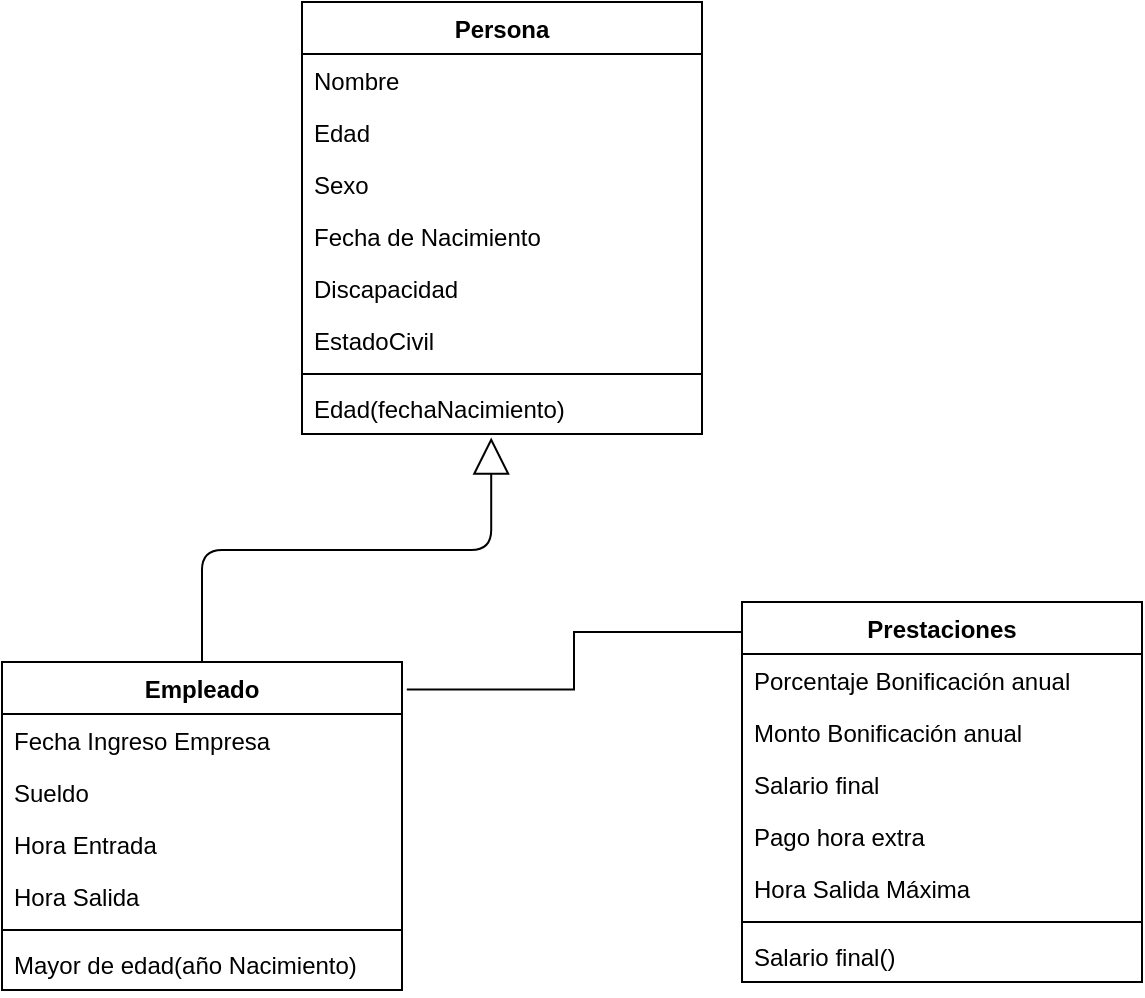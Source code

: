 <mxfile>
    <diagram id="C5RBs43oDa-KdzZeNtuy" name="Page-1">
        <mxGraphModel dx="832" dy="624" grid="1" gridSize="10" guides="1" tooltips="1" connect="1" arrows="1" fold="1" page="1" pageScale="1" pageWidth="827" pageHeight="1169" math="0" shadow="0">
            <root>
                <mxCell id="WIyWlLk6GJQsqaUBKTNV-0"/>
                <mxCell id="WIyWlLk6GJQsqaUBKTNV-1" parent="WIyWlLk6GJQsqaUBKTNV-0"/>
                <mxCell id="Mrjett_XmSKhhSPVJ1qQ-48" value="Persona" style="swimlane;fontStyle=1;align=center;verticalAlign=top;childLayout=stackLayout;horizontal=1;startSize=26;horizontalStack=0;resizeParent=1;resizeParentMax=0;resizeLast=0;collapsible=1;marginBottom=0;" parent="WIyWlLk6GJQsqaUBKTNV-1" vertex="1">
                    <mxGeometry x="270" y="60" width="200" height="216" as="geometry">
                        <mxRectangle x="270" y="60" width="80" height="26" as="alternateBounds"/>
                    </mxGeometry>
                </mxCell>
                <mxCell id="Mrjett_XmSKhhSPVJ1qQ-49" value="Nombre" style="text;strokeColor=none;fillColor=none;align=left;verticalAlign=top;spacingLeft=4;spacingRight=4;overflow=hidden;rotatable=0;points=[[0,0.5],[1,0.5]];portConstraint=eastwest;" parent="Mrjett_XmSKhhSPVJ1qQ-48" vertex="1">
                    <mxGeometry y="26" width="200" height="26" as="geometry"/>
                </mxCell>
                <mxCell id="Mrjett_XmSKhhSPVJ1qQ-52" value="Edad" style="text;strokeColor=none;fillColor=none;align=left;verticalAlign=top;spacingLeft=4;spacingRight=4;overflow=hidden;rotatable=0;points=[[0,0.5],[1,0.5]];portConstraint=eastwest;" parent="Mrjett_XmSKhhSPVJ1qQ-48" vertex="1">
                    <mxGeometry y="52" width="200" height="26" as="geometry"/>
                </mxCell>
                <mxCell id="Mrjett_XmSKhhSPVJ1qQ-53" value="Sexo" style="text;strokeColor=none;fillColor=none;align=left;verticalAlign=top;spacingLeft=4;spacingRight=4;overflow=hidden;rotatable=0;points=[[0,0.5],[1,0.5]];portConstraint=eastwest;" parent="Mrjett_XmSKhhSPVJ1qQ-48" vertex="1">
                    <mxGeometry y="78" width="200" height="26" as="geometry"/>
                </mxCell>
                <mxCell id="Mrjett_XmSKhhSPVJ1qQ-54" value="Fecha de Nacimiento" style="text;strokeColor=none;fillColor=none;align=left;verticalAlign=top;spacingLeft=4;spacingRight=4;overflow=hidden;rotatable=0;points=[[0,0.5],[1,0.5]];portConstraint=eastwest;" parent="Mrjett_XmSKhhSPVJ1qQ-48" vertex="1">
                    <mxGeometry y="104" width="200" height="26" as="geometry"/>
                </mxCell>
                <mxCell id="Mrjett_XmSKhhSPVJ1qQ-55" value="Discapacidad" style="text;strokeColor=none;fillColor=none;align=left;verticalAlign=top;spacingLeft=4;spacingRight=4;overflow=hidden;rotatable=0;points=[[0,0.5],[1,0.5]];portConstraint=eastwest;" parent="Mrjett_XmSKhhSPVJ1qQ-48" vertex="1">
                    <mxGeometry y="130" width="200" height="26" as="geometry"/>
                </mxCell>
                <mxCell id="Mrjett_XmSKhhSPVJ1qQ-56" value="EstadoCivil" style="text;strokeColor=none;fillColor=none;align=left;verticalAlign=top;spacingLeft=4;spacingRight=4;overflow=hidden;rotatable=0;points=[[0,0.5],[1,0.5]];portConstraint=eastwest;" parent="Mrjett_XmSKhhSPVJ1qQ-48" vertex="1">
                    <mxGeometry y="156" width="200" height="26" as="geometry"/>
                </mxCell>
                <mxCell id="Mrjett_XmSKhhSPVJ1qQ-50" value="" style="line;strokeWidth=1;fillColor=none;align=left;verticalAlign=middle;spacingTop=-1;spacingLeft=3;spacingRight=3;rotatable=0;labelPosition=right;points=[];portConstraint=eastwest;" parent="Mrjett_XmSKhhSPVJ1qQ-48" vertex="1">
                    <mxGeometry y="182" width="200" height="8" as="geometry"/>
                </mxCell>
                <mxCell id="Mrjett_XmSKhhSPVJ1qQ-51" value="Edad(fechaNacimiento)" style="text;strokeColor=none;fillColor=none;align=left;verticalAlign=top;spacingLeft=4;spacingRight=4;overflow=hidden;rotatable=0;points=[[0,0.5],[1,0.5]];portConstraint=eastwest;" parent="Mrjett_XmSKhhSPVJ1qQ-48" vertex="1">
                    <mxGeometry y="190" width="200" height="26" as="geometry"/>
                </mxCell>
                <mxCell id="Mrjett_XmSKhhSPVJ1qQ-81" value="" style="endArrow=block;endSize=16;endFill=0;html=1;targetPerimeterSpacing=0;exitX=0.5;exitY=0;exitDx=0;exitDy=0;entryX=0.473;entryY=1.069;entryDx=0;entryDy=0;entryPerimeter=0;edgeStyle=elbowEdgeStyle;elbow=vertical;" parent="WIyWlLk6GJQsqaUBKTNV-1" source="Mrjett_XmSKhhSPVJ1qQ-103" target="Mrjett_XmSKhhSPVJ1qQ-51" edge="1">
                    <mxGeometry width="160" relative="1" as="geometry">
                        <mxPoint x="250" y="400" as="sourcePoint"/>
                        <mxPoint x="490" y="300" as="targetPoint"/>
                    </mxGeometry>
                </mxCell>
                <mxCell id="Mrjett_XmSKhhSPVJ1qQ-82" value="Prestaciones" style="swimlane;fontStyle=1;align=center;verticalAlign=top;childLayout=stackLayout;horizontal=1;startSize=26;horizontalStack=0;resizeParent=1;resizeParentMax=0;resizeLast=0;collapsible=1;marginBottom=0;" parent="WIyWlLk6GJQsqaUBKTNV-1" vertex="1">
                    <mxGeometry x="490" y="360" width="200" height="190" as="geometry"/>
                </mxCell>
                <mxCell id="Mrjett_XmSKhhSPVJ1qQ-83" value="Porcentaje Bonificación anual" style="text;strokeColor=none;fillColor=none;align=left;verticalAlign=top;spacingLeft=4;spacingRight=4;overflow=hidden;rotatable=0;points=[[0,0.5],[1,0.5]];portConstraint=eastwest;" parent="Mrjett_XmSKhhSPVJ1qQ-82" vertex="1">
                    <mxGeometry y="26" width="200" height="26" as="geometry"/>
                </mxCell>
                <mxCell id="Mrjett_XmSKhhSPVJ1qQ-98" value="Monto Bonificación anual" style="text;strokeColor=none;fillColor=none;align=left;verticalAlign=top;spacingLeft=4;spacingRight=4;overflow=hidden;rotatable=0;points=[[0,0.5],[1,0.5]];portConstraint=eastwest;" parent="Mrjett_XmSKhhSPVJ1qQ-82" vertex="1">
                    <mxGeometry y="52" width="200" height="26" as="geometry"/>
                </mxCell>
                <mxCell id="Mrjett_XmSKhhSPVJ1qQ-99" value="Salario final" style="text;strokeColor=none;fillColor=none;align=left;verticalAlign=top;spacingLeft=4;spacingRight=4;overflow=hidden;rotatable=0;points=[[0,0.5],[1,0.5]];portConstraint=eastwest;" parent="Mrjett_XmSKhhSPVJ1qQ-82" vertex="1">
                    <mxGeometry y="78" width="200" height="26" as="geometry"/>
                </mxCell>
                <mxCell id="Mrjett_XmSKhhSPVJ1qQ-100" value="Pago hora extra" style="text;strokeColor=none;fillColor=none;align=left;verticalAlign=top;spacingLeft=4;spacingRight=4;overflow=hidden;rotatable=0;points=[[0,0.5],[1,0.5]];portConstraint=eastwest;" parent="Mrjett_XmSKhhSPVJ1qQ-82" vertex="1">
                    <mxGeometry y="104" width="200" height="26" as="geometry"/>
                </mxCell>
                <mxCell id="Mrjett_XmSKhhSPVJ1qQ-110" value="Hora Salida Máxima" style="text;strokeColor=none;fillColor=none;align=left;verticalAlign=top;spacingLeft=4;spacingRight=4;overflow=hidden;rotatable=0;points=[[0,0.5],[1,0.5]];portConstraint=eastwest;" parent="Mrjett_XmSKhhSPVJ1qQ-82" vertex="1">
                    <mxGeometry y="130" width="200" height="26" as="geometry"/>
                </mxCell>
                <mxCell id="Mrjett_XmSKhhSPVJ1qQ-84" value="" style="line;strokeWidth=1;fillColor=none;align=left;verticalAlign=middle;spacingTop=-1;spacingLeft=3;spacingRight=3;rotatable=0;labelPosition=right;points=[];portConstraint=eastwest;" parent="Mrjett_XmSKhhSPVJ1qQ-82" vertex="1">
                    <mxGeometry y="156" width="200" height="8" as="geometry"/>
                </mxCell>
                <mxCell id="Mrjett_XmSKhhSPVJ1qQ-85" value="Salario final()" style="text;strokeColor=none;fillColor=none;align=left;verticalAlign=top;spacingLeft=4;spacingRight=4;overflow=hidden;rotatable=0;points=[[0,0.5],[1,0.5]];portConstraint=eastwest;" parent="Mrjett_XmSKhhSPVJ1qQ-82" vertex="1">
                    <mxGeometry y="164" width="200" height="26" as="geometry"/>
                </mxCell>
                <mxCell id="Mrjett_XmSKhhSPVJ1qQ-103" value="Empleado" style="swimlane;fontStyle=1;align=center;verticalAlign=top;childLayout=stackLayout;horizontal=1;startSize=26;horizontalStack=0;resizeParent=1;resizeParentMax=0;resizeLast=0;collapsible=1;marginBottom=0;" parent="WIyWlLk6GJQsqaUBKTNV-1" vertex="1">
                    <mxGeometry x="120" y="390" width="200" height="164" as="geometry"/>
                </mxCell>
                <mxCell id="Mrjett_XmSKhhSPVJ1qQ-104" value="Fecha Ingreso Empresa" style="text;strokeColor=none;fillColor=none;align=left;verticalAlign=top;spacingLeft=4;spacingRight=4;overflow=hidden;rotatable=0;points=[[0,0.5],[1,0.5]];portConstraint=eastwest;" parent="Mrjett_XmSKhhSPVJ1qQ-103" vertex="1">
                    <mxGeometry y="26" width="200" height="26" as="geometry"/>
                </mxCell>
                <mxCell id="Mrjett_XmSKhhSPVJ1qQ-107" value="Sueldo" style="text;strokeColor=none;fillColor=none;align=left;verticalAlign=top;spacingLeft=4;spacingRight=4;overflow=hidden;rotatable=0;points=[[0,0.5],[1,0.5]];portConstraint=eastwest;" parent="Mrjett_XmSKhhSPVJ1qQ-103" vertex="1">
                    <mxGeometry y="52" width="200" height="26" as="geometry"/>
                </mxCell>
                <mxCell id="Mrjett_XmSKhhSPVJ1qQ-108" value="Hora Entrada" style="text;strokeColor=none;fillColor=none;align=left;verticalAlign=top;spacingLeft=4;spacingRight=4;overflow=hidden;rotatable=0;points=[[0,0.5],[1,0.5]];portConstraint=eastwest;" parent="Mrjett_XmSKhhSPVJ1qQ-103" vertex="1">
                    <mxGeometry y="78" width="200" height="26" as="geometry"/>
                </mxCell>
                <mxCell id="Mrjett_XmSKhhSPVJ1qQ-109" value="Hora Salida" style="text;strokeColor=none;fillColor=none;align=left;verticalAlign=top;spacingLeft=4;spacingRight=4;overflow=hidden;rotatable=0;points=[[0,0.5],[1,0.5]];portConstraint=eastwest;" parent="Mrjett_XmSKhhSPVJ1qQ-103" vertex="1">
                    <mxGeometry y="104" width="200" height="26" as="geometry"/>
                </mxCell>
                <mxCell id="Mrjett_XmSKhhSPVJ1qQ-105" value="" style="line;strokeWidth=1;fillColor=none;align=left;verticalAlign=middle;spacingTop=-1;spacingLeft=3;spacingRight=3;rotatable=0;labelPosition=right;points=[];portConstraint=eastwest;" parent="Mrjett_XmSKhhSPVJ1qQ-103" vertex="1">
                    <mxGeometry y="130" width="200" height="8" as="geometry"/>
                </mxCell>
                <mxCell id="Mrjett_XmSKhhSPVJ1qQ-106" value="Mayor de edad(año Nacimiento)" style="text;strokeColor=none;fillColor=none;align=left;verticalAlign=top;spacingLeft=4;spacingRight=4;overflow=hidden;rotatable=0;points=[[0,0.5],[1,0.5]];portConstraint=eastwest;" parent="Mrjett_XmSKhhSPVJ1qQ-103" vertex="1">
                    <mxGeometry y="138" width="200" height="26" as="geometry"/>
                </mxCell>
                <mxCell id="Mrjett_XmSKhhSPVJ1qQ-111" style="edgeStyle=elbowEdgeStyle;rounded=0;orthogonalLoop=1;jettySize=auto;html=1;endArrow=none;endFill=0;targetPerimeterSpacing=0;exitX=1.012;exitY=0.084;exitDx=0;exitDy=0;exitPerimeter=0;entryX=-0.002;entryY=0.079;entryDx=0;entryDy=0;entryPerimeter=0;" parent="WIyWlLk6GJQsqaUBKTNV-1" source="Mrjett_XmSKhhSPVJ1qQ-103" target="Mrjett_XmSKhhSPVJ1qQ-82" edge="1">
                    <mxGeometry relative="1" as="geometry"/>
                </mxCell>
            </root>
        </mxGraphModel>
    </diagram>
</mxfile>